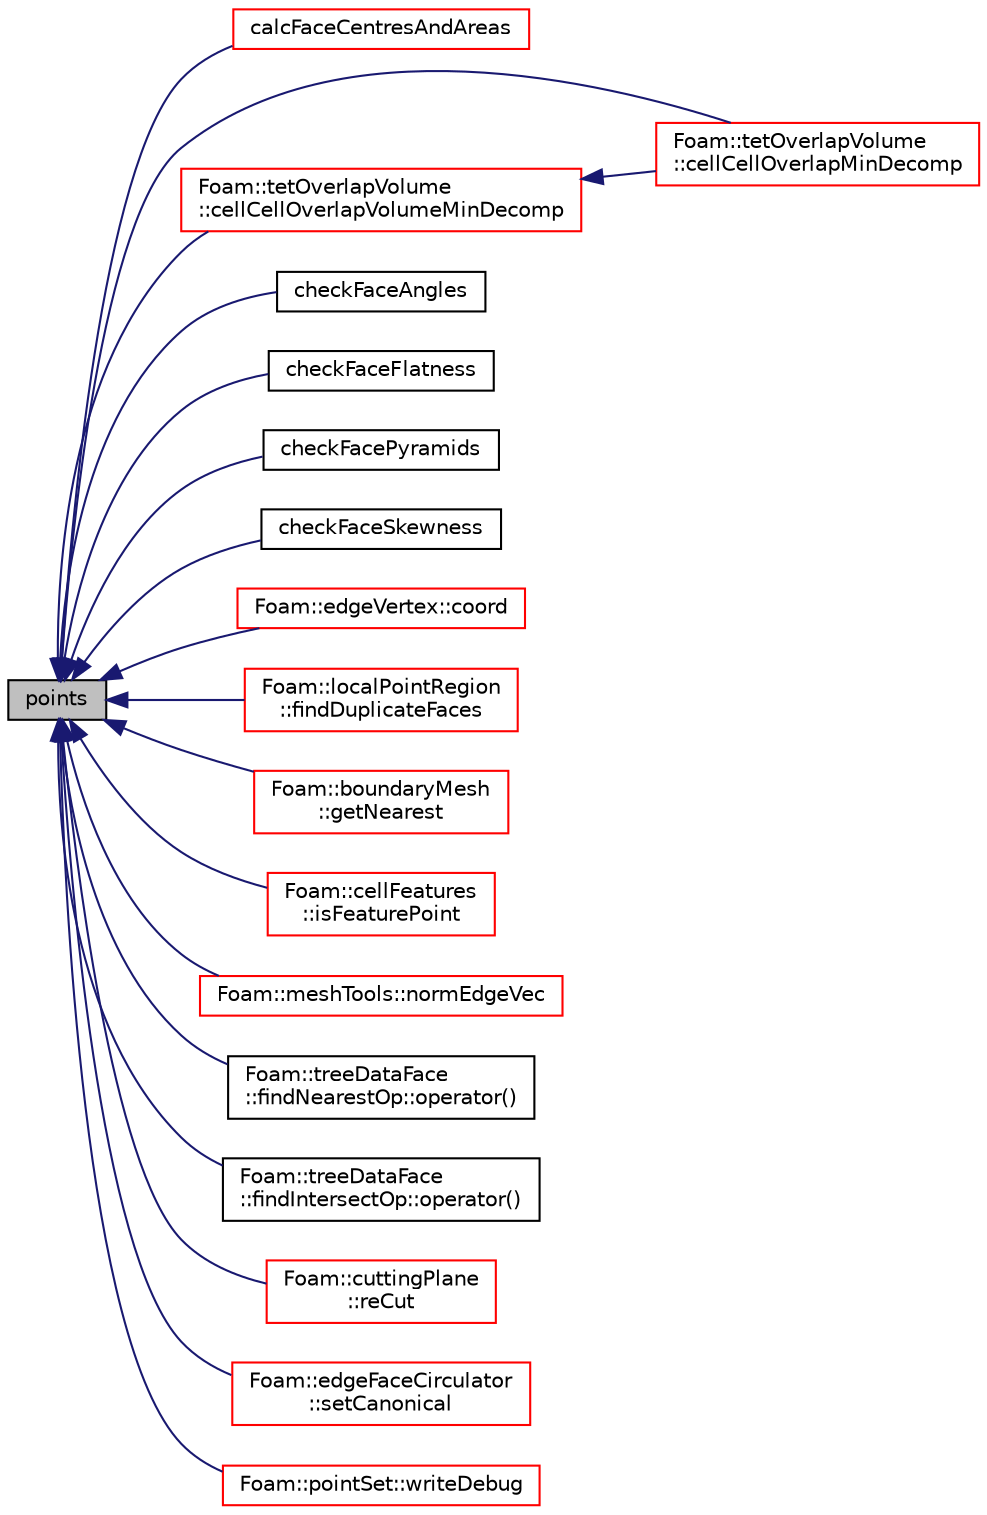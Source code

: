 digraph "points"
{
  bgcolor="transparent";
  edge [fontname="Helvetica",fontsize="10",labelfontname="Helvetica",labelfontsize="10"];
  node [fontname="Helvetica",fontsize="10",shape=record];
  rankdir="LR";
  Node1 [label="points",height=0.2,width=0.4,color="black", fillcolor="grey75", style="filled", fontcolor="black"];
  Node1 -> Node2 [dir="back",color="midnightblue",fontsize="10",style="solid",fontname="Helvetica"];
  Node2 [label="calcFaceCentresAndAreas",height=0.2,width=0.4,color="red",URL="$a01969.html#af5c1e7c6991333d32c7e4170f60ad50f",tooltip="Calculate face centres and areas. "];
  Node1 -> Node3 [dir="back",color="midnightblue",fontsize="10",style="solid",fontname="Helvetica"];
  Node3 [label="Foam::tetOverlapVolume\l::cellCellOverlapMinDecomp",height=0.2,width=0.4,color="red",URL="$a02573.html#ad7d2fcd3e6fe707b574ad52fecb2b319",tooltip="Return true if olverlap volume is greater than threshold. "];
  Node1 -> Node4 [dir="back",color="midnightblue",fontsize="10",style="solid",fontname="Helvetica"];
  Node4 [label="Foam::tetOverlapVolume\l::cellCellOverlapVolumeMinDecomp",height=0.2,width=0.4,color="red",URL="$a02573.html#ac07b93de89840367af8c4144a41b064d",tooltip="Calculates the overlap volume. "];
  Node4 -> Node3 [dir="back",color="midnightblue",fontsize="10",style="solid",fontname="Helvetica"];
  Node1 -> Node5 [dir="back",color="midnightblue",fontsize="10",style="solid",fontname="Helvetica"];
  Node5 [label="checkFaceAngles",height=0.2,width=0.4,color="black",URL="$a01969.html#a640a89e7cda3a684aac9b01259b523f9",tooltip="Check face angles. "];
  Node1 -> Node6 [dir="back",color="midnightblue",fontsize="10",style="solid",fontname="Helvetica"];
  Node6 [label="checkFaceFlatness",height=0.2,width=0.4,color="black",URL="$a01969.html#a051f66aef537e9d0df8ab87c106a51d2",tooltip="Check face warpage: decompose face and check ratio between. "];
  Node1 -> Node7 [dir="back",color="midnightblue",fontsize="10",style="solid",fontname="Helvetica"];
  Node7 [label="checkFacePyramids",height=0.2,width=0.4,color="black",URL="$a01969.html#a9f6a041f15442c6483e5d770adb212d9",tooltip="Check face pyramid volume. "];
  Node1 -> Node8 [dir="back",color="midnightblue",fontsize="10",style="solid",fontname="Helvetica"];
  Node8 [label="checkFaceSkewness",height=0.2,width=0.4,color="black",URL="$a01969.html#a8f87b1d67162c608968adae46a54c723",tooltip="Check face skewness. "];
  Node1 -> Node9 [dir="back",color="midnightblue",fontsize="10",style="solid",fontname="Helvetica"];
  Node9 [label="Foam::edgeVertex::coord",height=0.2,width=0.4,color="red",URL="$a00621.html#a272d10ee27ddbd3a20bccfc71015fb18",tooltip="Return coordinate of cut (uses weight if edgeCut) "];
  Node1 -> Node10 [dir="back",color="midnightblue",fontsize="10",style="solid",fontname="Helvetica"];
  Node10 [label="Foam::localPointRegion\l::findDuplicateFaces",height=0.2,width=0.4,color="red",URL="$a01378.html#a6a37b082fe46b394cc065a8dfa76f62c",tooltip="Helper routine to find baffles (two boundary faces using the. "];
  Node1 -> Node11 [dir="back",color="midnightblue",fontsize="10",style="solid",fontname="Helvetica"];
  Node11 [label="Foam::boundaryMesh\l::getNearest",height=0.2,width=0.4,color="red",URL="$a00152.html#afc0c1d142df9fc42e5efffdf1f144d3a",tooltip="Get bMesh index of nearest face for every boundary face in. "];
  Node1 -> Node12 [dir="back",color="midnightblue",fontsize="10",style="solid",fontname="Helvetica"];
  Node12 [label="Foam::cellFeatures\l::isFeaturePoint",height=0.2,width=0.4,color="red",URL="$a00215.html#a0e1817c6e428d30c177e2871368421a9",tooltip="Are two edges connected at feature point? "];
  Node1 -> Node13 [dir="back",color="midnightblue",fontsize="10",style="solid",fontname="Helvetica"];
  Node13 [label="Foam::meshTools::normEdgeVec",height=0.2,width=0.4,color="red",URL="$a10789.html#a7fcaaaefc5bc2d460742d9a452091d8b",tooltip="Normalized edge vector. "];
  Node1 -> Node14 [dir="back",color="midnightblue",fontsize="10",style="solid",fontname="Helvetica"];
  Node14 [label="Foam::treeDataFace\l::findNearestOp::operator()",height=0.2,width=0.4,color="black",URL="$a00808.html#a729f81361ac2cf97bbda7e0282e7e8cb"];
  Node1 -> Node15 [dir="back",color="midnightblue",fontsize="10",style="solid",fontname="Helvetica"];
  Node15 [label="Foam::treeDataFace\l::findIntersectOp::operator()",height=0.2,width=0.4,color="black",URL="$a00803.html#a43d47b209c41bbb1717f33bc766cd2c0",tooltip="Calculate intersection of triangle with ray. Sets result. "];
  Node1 -> Node16 [dir="back",color="midnightblue",fontsize="10",style="solid",fontname="Helvetica"];
  Node16 [label="Foam::cuttingPlane\l::reCut",height=0.2,width=0.4,color="red",URL="$a00451.html#afc5a74b0ae963b8d5e674c5e8085a158",tooltip="Recut mesh with existing planeDesc, restricted to a list of cells. "];
  Node1 -> Node17 [dir="back",color="midnightblue",fontsize="10",style="solid",fontname="Helvetica"];
  Node17 [label="Foam::edgeFaceCirculator\l::setCanonical",height=0.2,width=0.4,color="red",URL="$a00613.html#a9fe0f5513339c480e64660f5f36514c2",tooltip="Set edge to a unique state so different ones can be compared. "];
  Node1 -> Node18 [dir="back",color="midnightblue",fontsize="10",style="solid",fontname="Helvetica"];
  Node18 [label="Foam::pointSet::writeDebug",height=0.2,width=0.4,color="red",URL="$a01899.html#a2e0459def09f570b9eec9aeabd517d5f",tooltip="Update any stored data for new labels. "];
}

